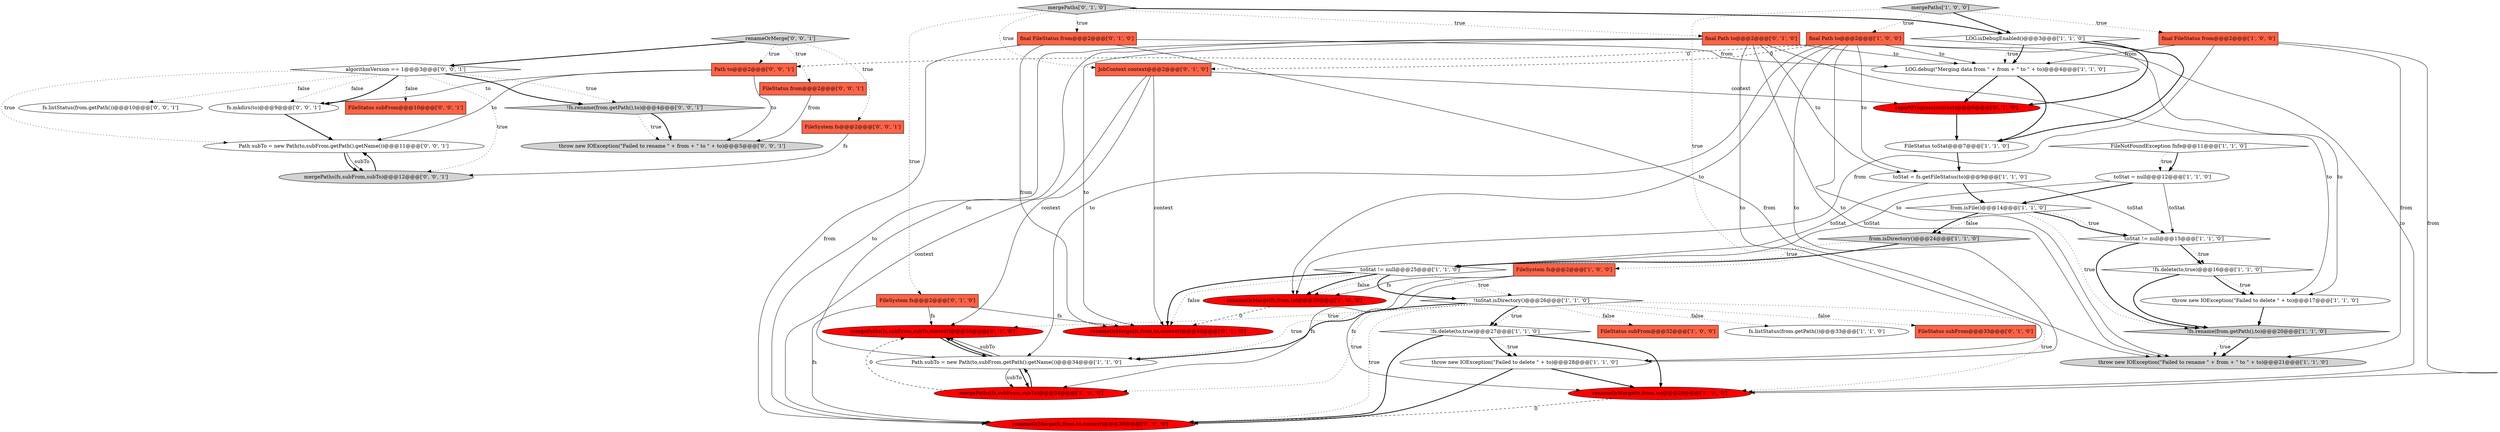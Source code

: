 digraph {
14 [style = filled, label = "toStat = null@@@12@@@['1', '1', '0']", fillcolor = white, shape = ellipse image = "AAA0AAABBB1BBB"];
43 [style = filled, label = "Path to@@@2@@@['0', '0', '1']", fillcolor = tomato, shape = box image = "AAA0AAABBB3BBB"];
11 [style = filled, label = "FileStatus toStat@@@7@@@['1', '1', '0']", fillcolor = white, shape = ellipse image = "AAA0AAABBB1BBB"];
26 [style = filled, label = "final Path to@@@2@@@['1', '0', '0']", fillcolor = tomato, shape = box image = "AAA1AAABBB1BBB"];
28 [style = filled, label = "renameOrMerge(fs,from,to,context)@@@40@@@['0', '1', '0']", fillcolor = red, shape = ellipse image = "AAA1AAABBB2BBB"];
24 [style = filled, label = "!toStat.isDirectory()@@@26@@@['1', '1', '0']", fillcolor = white, shape = diamond image = "AAA0AAABBB1BBB"];
44 [style = filled, label = "fs.listStatus(from.getPath())@@@10@@@['0', '0', '1']", fillcolor = white, shape = ellipse image = "AAA0AAABBB3BBB"];
38 [style = filled, label = "mergePaths(fs,subFrom,subTo)@@@12@@@['0', '0', '1']", fillcolor = lightgray, shape = ellipse image = "AAA0AAABBB3BBB"];
36 [style = filled, label = "mergePaths['0', '1', '0']", fillcolor = lightgray, shape = diamond image = "AAA0AAABBB2BBB"];
12 [style = filled, label = "throw new IOException(\"Failed to delete \" + to)@@@17@@@['1', '1', '0']", fillcolor = white, shape = ellipse image = "AAA0AAABBB1BBB"];
39 [style = filled, label = "FileSystem fs@@@2@@@['0', '0', '1']", fillcolor = tomato, shape = box image = "AAA0AAABBB3BBB"];
25 [style = filled, label = "throw new IOException(\"Failed to delete \" + to)@@@28@@@['1', '1', '0']", fillcolor = white, shape = ellipse image = "AAA0AAABBB1BBB"];
17 [style = filled, label = "FileSystem fs@@@2@@@['1', '0', '0']", fillcolor = tomato, shape = box image = "AAA0AAABBB1BBB"];
4 [style = filled, label = "mergePaths['1', '0', '0']", fillcolor = lightgray, shape = diamond image = "AAA0AAABBB1BBB"];
33 [style = filled, label = "final Path to@@@2@@@['0', '1', '0']", fillcolor = tomato, shape = box image = "AAA0AAABBB2BBB"];
30 [style = filled, label = "FileStatus subFrom@@@33@@@['0', '1', '0']", fillcolor = tomato, shape = box image = "AAA0AAABBB2BBB"];
19 [style = filled, label = "FileNotFoundException fnfe@@@11@@@['1', '1', '0']", fillcolor = white, shape = diamond image = "AAA0AAABBB1BBB"];
23 [style = filled, label = "toStat != null@@@25@@@['1', '1', '0']", fillcolor = white, shape = diamond image = "AAA0AAABBB1BBB"];
7 [style = filled, label = "toStat = fs.getFileStatus(to)@@@9@@@['1', '1', '0']", fillcolor = white, shape = ellipse image = "AAA0AAABBB1BBB"];
9 [style = filled, label = "!fs.delete(to,true)@@@16@@@['1', '1', '0']", fillcolor = white, shape = diamond image = "AAA0AAABBB1BBB"];
15 [style = filled, label = "FileStatus subFrom@@@32@@@['1', '0', '0']", fillcolor = tomato, shape = box image = "AAA0AAABBB1BBB"];
37 [style = filled, label = "throw new IOException(\"Failed to rename \" + from + \" to \" + to)@@@5@@@['0', '0', '1']", fillcolor = lightgray, shape = ellipse image = "AAA0AAABBB3BBB"];
22 [style = filled, label = "fs.listStatus(from.getPath())@@@33@@@['1', '1', '0']", fillcolor = white, shape = ellipse image = "AAA0AAABBB1BBB"];
0 [style = filled, label = "final FileStatus from@@@2@@@['1', '0', '0']", fillcolor = tomato, shape = box image = "AAA0AAABBB1BBB"];
1 [style = filled, label = "from.isFile()@@@14@@@['1', '1', '0']", fillcolor = white, shape = diamond image = "AAA0AAABBB1BBB"];
48 [style = filled, label = "algorithmVersion == 1@@@3@@@['0', '0', '1']", fillcolor = white, shape = diamond image = "AAA0AAABBB3BBB"];
3 [style = filled, label = "renameOrMerge(fs,from,to)@@@39@@@['1', '0', '0']", fillcolor = red, shape = ellipse image = "AAA1AAABBB1BBB"];
13 [style = filled, label = "LOG.isDebugEnabled()@@@3@@@['1', '1', '0']", fillcolor = white, shape = diamond image = "AAA0AAABBB1BBB"];
35 [style = filled, label = "mergePaths(fs,subFrom,subTo,context)@@@35@@@['0', '1', '0']", fillcolor = red, shape = ellipse image = "AAA1AAABBB2BBB"];
47 [style = filled, label = "renameOrMerge['0', '0', '1']", fillcolor = lightgray, shape = diamond image = "AAA0AAABBB3BBB"];
40 [style = filled, label = "fs.mkdirs(to)@@@9@@@['0', '0', '1']", fillcolor = white, shape = ellipse image = "AAA0AAABBB3BBB"];
5 [style = filled, label = "Path subTo = new Path(to,subFrom.getPath().getName())@@@34@@@['1', '1', '0']", fillcolor = white, shape = ellipse image = "AAA0AAABBB1BBB"];
27 [style = filled, label = "final FileStatus from@@@2@@@['0', '1', '0']", fillcolor = tomato, shape = box image = "AAA0AAABBB2BBB"];
42 [style = filled, label = "FileStatus from@@@2@@@['0', '0', '1']", fillcolor = tomato, shape = box image = "AAA0AAABBB3BBB"];
45 [style = filled, label = "FileStatus subFrom@@@10@@@['0', '0', '1']", fillcolor = tomato, shape = box image = "AAA0AAABBB3BBB"];
41 [style = filled, label = "Path subTo = new Path(to,subFrom.getPath().getName())@@@11@@@['0', '0', '1']", fillcolor = white, shape = ellipse image = "AAA0AAABBB3BBB"];
10 [style = filled, label = "!fs.rename(from.getPath(),to)@@@20@@@['1', '1', '0']", fillcolor = lightgray, shape = diamond image = "AAA0AAABBB1BBB"];
18 [style = filled, label = "mergePaths(fs,subFrom,subTo)@@@34@@@['1', '0', '0']", fillcolor = red, shape = ellipse image = "AAA1AAABBB1BBB"];
34 [style = filled, label = "JobContext context@@@2@@@['0', '1', '0']", fillcolor = tomato, shape = box image = "AAA1AAABBB2BBB"];
29 [style = filled, label = "reportProgress(context)@@@6@@@['0', '1', '0']", fillcolor = red, shape = ellipse image = "AAA1AAABBB2BBB"];
21 [style = filled, label = "throw new IOException(\"Failed to rename \" + from + \" to \" + to)@@@21@@@['1', '1', '0']", fillcolor = lightgray, shape = ellipse image = "AAA0AAABBB1BBB"];
31 [style = filled, label = "FileSystem fs@@@2@@@['0', '1', '0']", fillcolor = tomato, shape = box image = "AAA0AAABBB2BBB"];
6 [style = filled, label = "!fs.delete(to,true)@@@27@@@['1', '1', '0']", fillcolor = white, shape = diamond image = "AAA0AAABBB1BBB"];
20 [style = filled, label = "LOG.debug(\"Merging data from \" + from + \" to \" + to)@@@4@@@['1', '1', '0']", fillcolor = white, shape = ellipse image = "AAA0AAABBB1BBB"];
46 [style = filled, label = "!fs.rename(from.getPath(),to)@@@4@@@['0', '0', '1']", fillcolor = lightgray, shape = diamond image = "AAA0AAABBB3BBB"];
32 [style = filled, label = "renameOrMerge(fs,from,to,context)@@@30@@@['0', '1', '0']", fillcolor = red, shape = ellipse image = "AAA1AAABBB2BBB"];
2 [style = filled, label = "toStat != null@@@15@@@['1', '1', '0']", fillcolor = white, shape = diamond image = "AAA0AAABBB1BBB"];
8 [style = filled, label = "from.isDirectory()@@@24@@@['1', '1', '0']", fillcolor = lightgray, shape = diamond image = "AAA0AAABBB1BBB"];
16 [style = filled, label = "renameOrMerge(fs,from,to)@@@29@@@['1', '0', '0']", fillcolor = red, shape = ellipse image = "AAA1AAABBB1BBB"];
24->6 [style = dotted, label="true"];
27->28 [style = solid, label="from"];
9->12 [style = dotted, label="true"];
46->37 [style = dotted, label="true"];
16->32 [style = dashed, label="0"];
17->3 [style = solid, label="fs"];
7->2 [style = solid, label="toStat"];
24->35 [style = dotted, label="true"];
13->20 [style = dotted, label="true"];
38->41 [style = bold, label=""];
9->10 [style = bold, label=""];
33->5 [style = solid, label="to"];
34->35 [style = solid, label="context"];
26->43 [style = dashed, label="0"];
14->2 [style = solid, label="toStat"];
23->28 [style = bold, label=""];
12->10 [style = bold, label=""];
1->8 [style = dotted, label="false"];
26->25 [style = solid, label="to"];
48->44 [style = dotted, label="false"];
41->38 [style = solid, label="subTo"];
4->17 [style = dotted, label="true"];
33->20 [style = solid, label="to"];
24->5 [style = dotted, label="true"];
34->29 [style = solid, label="context"];
6->32 [style = bold, label=""];
48->40 [style = dotted, label="false"];
26->5 [style = solid, label="to"];
5->18 [style = solid, label="subTo"];
43->41 [style = solid, label="to"];
7->1 [style = bold, label=""];
8->23 [style = bold, label=""];
47->48 [style = bold, label=""];
23->28 [style = dotted, label="false"];
27->21 [style = solid, label="from"];
4->0 [style = dotted, label="true"];
26->12 [style = solid, label="to"];
8->23 [style = dotted, label="true"];
23->3 [style = bold, label=""];
10->21 [style = bold, label=""];
2->9 [style = bold, label=""];
13->11 [style = bold, label=""];
46->37 [style = bold, label=""];
36->31 [style = dotted, label="true"];
24->30 [style = dotted, label="false"];
48->46 [style = dotted, label="true"];
24->5 [style = bold, label=""];
5->35 [style = solid, label="subTo"];
47->43 [style = dotted, label="true"];
35->5 [style = bold, label=""];
33->7 [style = solid, label="to"];
0->16 [style = solid, label="from"];
6->25 [style = dotted, label="true"];
47->42 [style = dotted, label="true"];
31->28 [style = solid, label="fs"];
41->38 [style = bold, label=""];
0->20 [style = solid, label="from"];
42->37 [style = solid, label="from"];
33->21 [style = solid, label="to"];
23->24 [style = dotted, label="true"];
48->41 [style = dotted, label="true"];
29->11 [style = bold, label=""];
26->20 [style = solid, label="to"];
24->18 [style = dotted, label="true"];
4->26 [style = dotted, label="true"];
43->37 [style = solid, label="to"];
31->32 [style = solid, label="fs"];
3->28 [style = dashed, label="0"];
24->32 [style = dotted, label="true"];
1->10 [style = dotted, label="true"];
1->8 [style = bold, label=""];
31->35 [style = solid, label="fs"];
4->13 [style = bold, label=""];
26->21 [style = solid, label="to"];
33->32 [style = solid, label="to"];
34->28 [style = solid, label="context"];
5->18 [style = bold, label=""];
23->3 [style = dotted, label="false"];
2->10 [style = bold, label=""];
25->16 [style = bold, label=""];
24->16 [style = dotted, label="true"];
48->46 [style = bold, label=""];
36->13 [style = bold, label=""];
2->9 [style = dotted, label="true"];
39->38 [style = solid, label="fs"];
24->15 [style = dotted, label="false"];
19->14 [style = bold, label=""];
33->25 [style = solid, label="to"];
47->39 [style = dotted, label="true"];
24->22 [style = dotted, label="false"];
1->2 [style = bold, label=""];
9->12 [style = bold, label=""];
26->34 [style = dashed, label="0"];
17->18 [style = solid, label="fs"];
34->32 [style = solid, label="context"];
48->38 [style = dotted, label="true"];
5->35 [style = bold, label=""];
20->11 [style = bold, label=""];
36->33 [style = dotted, label="true"];
26->7 [style = solid, label="to"];
19->14 [style = dotted, label="true"];
27->20 [style = solid, label="from"];
36->27 [style = dotted, label="true"];
48->45 [style = dotted, label="false"];
20->29 [style = bold, label=""];
26->16 [style = solid, label="to"];
26->3 [style = solid, label="to"];
25->32 [style = bold, label=""];
17->16 [style = solid, label="fs"];
14->23 [style = solid, label="toStat"];
0->3 [style = solid, label="from"];
48->40 [style = bold, label=""];
18->35 [style = dashed, label="0"];
0->21 [style = solid, label="from"];
14->1 [style = bold, label=""];
13->29 [style = bold, label=""];
23->24 [style = bold, label=""];
6->16 [style = bold, label=""];
18->5 [style = bold, label=""];
40->41 [style = bold, label=""];
33->28 [style = solid, label="to"];
27->32 [style = solid, label="from"];
7->23 [style = solid, label="toStat"];
43->40 [style = solid, label="to"];
1->2 [style = dotted, label="true"];
24->6 [style = bold, label=""];
36->34 [style = dotted, label="true"];
10->21 [style = dotted, label="true"];
33->12 [style = solid, label="to"];
11->7 [style = bold, label=""];
6->25 [style = bold, label=""];
13->20 [style = bold, label=""];
}
